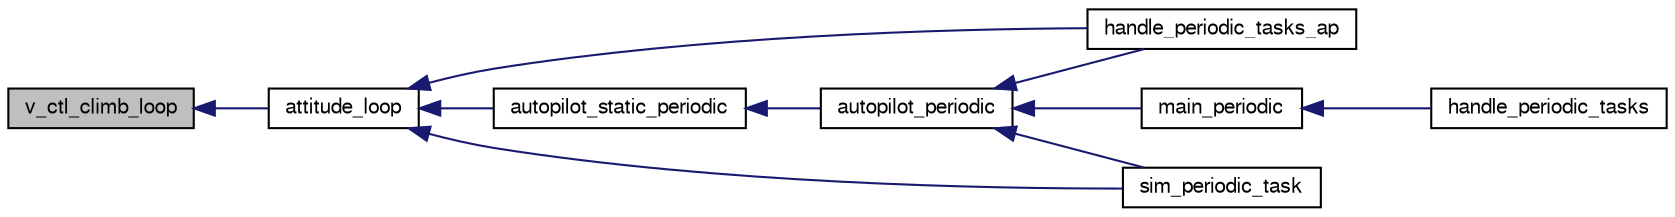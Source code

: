 digraph "v_ctl_climb_loop"
{
  edge [fontname="FreeSans",fontsize="10",labelfontname="FreeSans",labelfontsize="10"];
  node [fontname="FreeSans",fontsize="10",shape=record];
  rankdir="LR";
  Node1 [label="v_ctl_climb_loop",height=0.2,width=0.4,color="black", fillcolor="grey75", style="filled", fontcolor="black"];
  Node1 -> Node2 [dir="back",color="midnightblue",fontsize="10",style="solid",fontname="FreeSans"];
  Node2 [label="attitude_loop",height=0.2,width=0.4,color="black", fillcolor="white", style="filled",URL="$fixedwing_2autopilot__static_8h.html#a315546d9034361bbc6970b3792dc8b67"];
  Node2 -> Node3 [dir="back",color="midnightblue",fontsize="10",style="solid",fontname="FreeSans"];
  Node3 [label="autopilot_static_periodic",height=0.2,width=0.4,color="black", fillcolor="white", style="filled",URL="$rotorcraft_2autopilot__static_8h.html#a81ff7c3a0611cb76bfbd35fc817070d6"];
  Node3 -> Node4 [dir="back",color="midnightblue",fontsize="10",style="solid",fontname="FreeSans"];
  Node4 [label="autopilot_periodic",height=0.2,width=0.4,color="black", fillcolor="white", style="filled",URL="$autopilot_8h.html#a1914661233fbbed6c2ee653b99757652",tooltip="Autopilot periodic call at PERIODIC_FREQUENCY. "];
  Node4 -> Node5 [dir="back",color="midnightblue",fontsize="10",style="solid",fontname="FreeSans"];
  Node5 [label="handle_periodic_tasks_ap",height=0.2,width=0.4,color="black", fillcolor="white", style="filled",URL="$fixedwing_2main__ap_8h.html#a43fd973b44bcc2c2583cf8287048212f"];
  Node4 -> Node6 [dir="back",color="midnightblue",fontsize="10",style="solid",fontname="FreeSans"];
  Node6 [label="main_periodic",height=0.2,width=0.4,color="black", fillcolor="white", style="filled",URL="$rover_2main__ap_8h.html#a81249e4ef19b8766982a6fe272d89bae"];
  Node6 -> Node7 [dir="back",color="midnightblue",fontsize="10",style="solid",fontname="FreeSans"];
  Node7 [label="handle_periodic_tasks",height=0.2,width=0.4,color="black", fillcolor="white", style="filled",URL="$rover_2main__ap_8h.html#ab79bb049ce85bf2ed3a75c6b12c02bcb"];
  Node4 -> Node8 [dir="back",color="midnightblue",fontsize="10",style="solid",fontname="FreeSans"];
  Node8 [label="sim_periodic_task",height=0.2,width=0.4,color="black", fillcolor="white", style="filled",URL="$sim__ap_8c.html#a4f982dacbb35ccfc3e0fcaa64156a2a0"];
  Node2 -> Node5 [dir="back",color="midnightblue",fontsize="10",style="solid",fontname="FreeSans"];
  Node2 -> Node8 [dir="back",color="midnightblue",fontsize="10",style="solid",fontname="FreeSans"];
}
